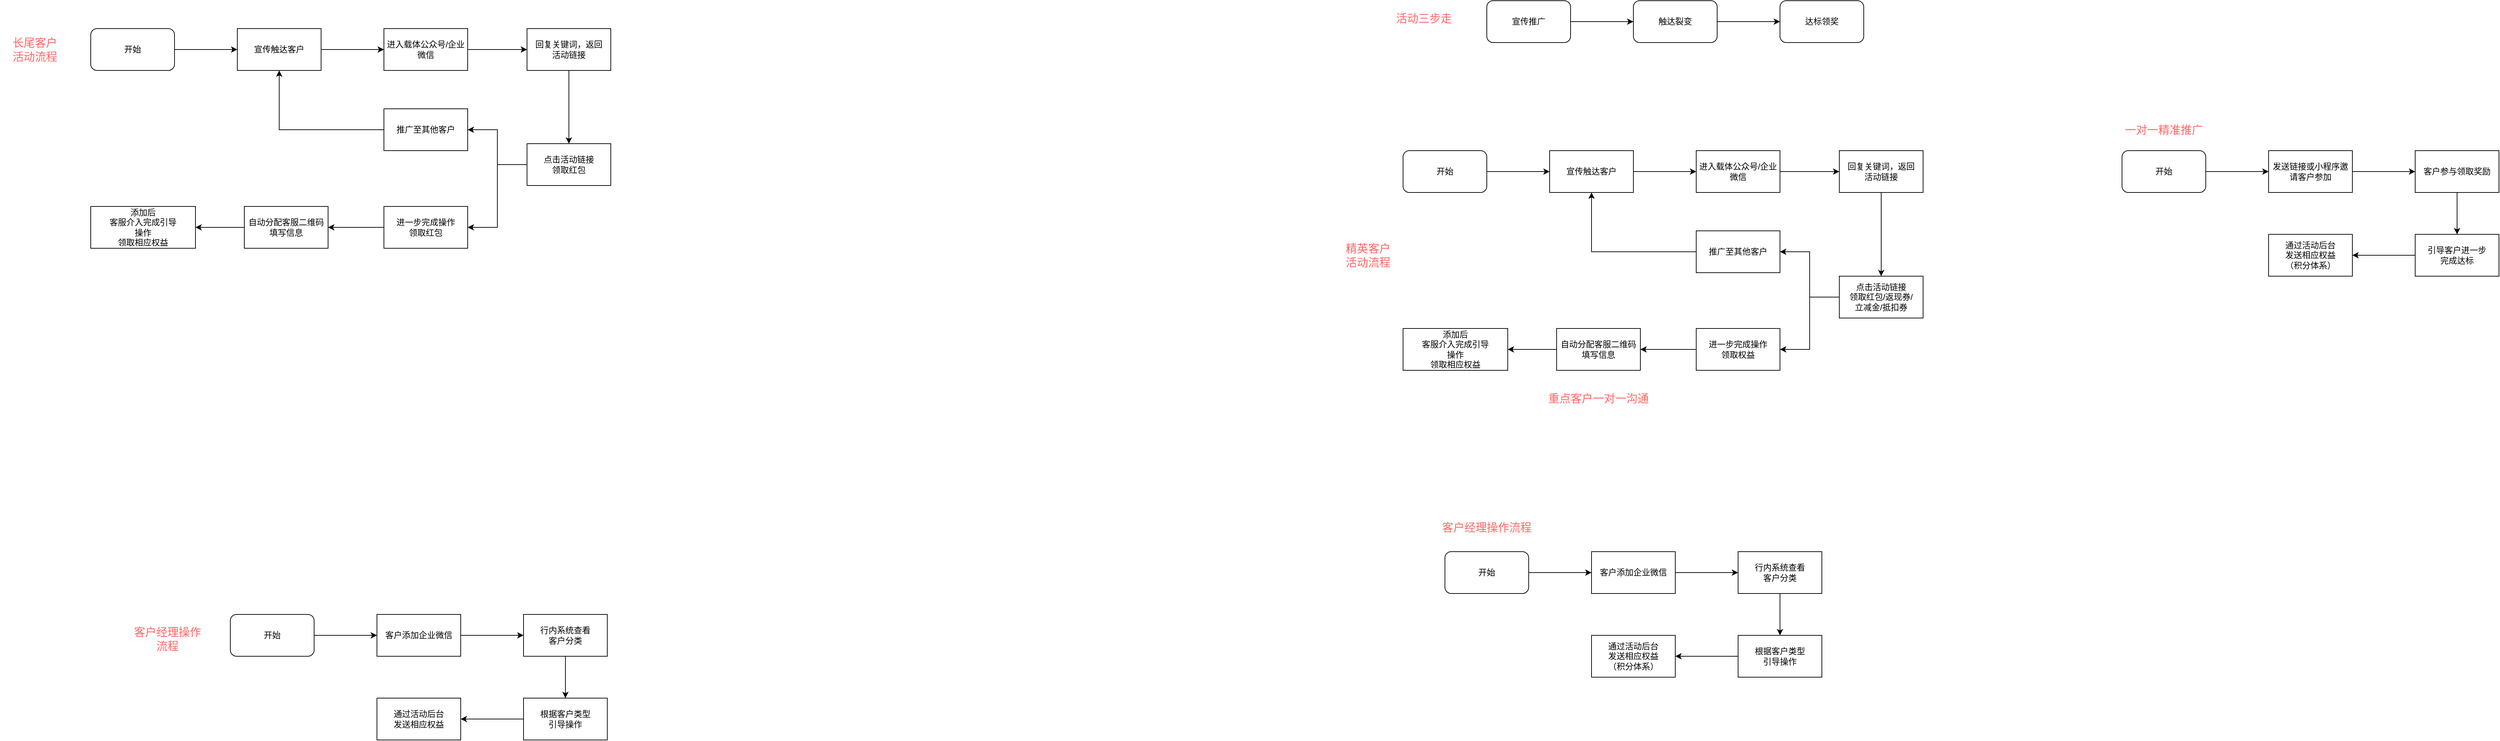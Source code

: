 <mxfile version="15.2.1" type="github">
  <diagram id="20JnTy4NAefpU1GbuEyr" name="第 1 页">
    <mxGraphModel dx="1008" dy="562" grid="1" gridSize="10" guides="1" tooltips="1" connect="1" arrows="1" fold="1" page="1" pageScale="1" pageWidth="10000" pageHeight="1169" math="0" shadow="0">
      <root>
        <mxCell id="0" />
        <mxCell id="1" parent="0" />
        <mxCell id="GbO0zibeAMqenVSyb-cL-11" style="edgeStyle=orthogonalEdgeStyle;rounded=0;orthogonalLoop=1;jettySize=auto;html=1;entryX=0;entryY=0.5;entryDx=0;entryDy=0;" parent="1" source="GbO0zibeAMqenVSyb-cL-1" target="GbO0zibeAMqenVSyb-cL-2" edge="1">
          <mxGeometry relative="1" as="geometry" />
        </mxCell>
        <mxCell id="GbO0zibeAMqenVSyb-cL-1" value="开始" style="rounded=1;whiteSpace=wrap;html=1;" parent="1" vertex="1">
          <mxGeometry x="190" y="90" width="120" height="60" as="geometry" />
        </mxCell>
        <mxCell id="GbO0zibeAMqenVSyb-cL-12" style="edgeStyle=orthogonalEdgeStyle;rounded=0;orthogonalLoop=1;jettySize=auto;html=1;" parent="1" source="GbO0zibeAMqenVSyb-cL-2" target="GbO0zibeAMqenVSyb-cL-3" edge="1">
          <mxGeometry relative="1" as="geometry" />
        </mxCell>
        <mxCell id="GbO0zibeAMqenVSyb-cL-2" value="宣传触达客户" style="rounded=0;whiteSpace=wrap;html=1;" parent="1" vertex="1">
          <mxGeometry x="400" y="90" width="120" height="60" as="geometry" />
        </mxCell>
        <mxCell id="GbO0zibeAMqenVSyb-cL-13" style="edgeStyle=orthogonalEdgeStyle;rounded=0;orthogonalLoop=1;jettySize=auto;html=1;entryX=0;entryY=0.5;entryDx=0;entryDy=0;" parent="1" source="GbO0zibeAMqenVSyb-cL-3" target="GbO0zibeAMqenVSyb-cL-5" edge="1">
          <mxGeometry relative="1" as="geometry" />
        </mxCell>
        <mxCell id="GbO0zibeAMqenVSyb-cL-3" value="进入载体公众号/企业微信" style="rounded=0;whiteSpace=wrap;html=1;" parent="1" vertex="1">
          <mxGeometry x="610" y="90" width="120" height="60" as="geometry" />
        </mxCell>
        <mxCell id="GbO0zibeAMqenVSyb-cL-14" style="edgeStyle=orthogonalEdgeStyle;rounded=0;orthogonalLoop=1;jettySize=auto;html=1;entryX=0.5;entryY=0;entryDx=0;entryDy=0;" parent="1" source="GbO0zibeAMqenVSyb-cL-5" target="GbO0zibeAMqenVSyb-cL-6" edge="1">
          <mxGeometry relative="1" as="geometry" />
        </mxCell>
        <mxCell id="GbO0zibeAMqenVSyb-cL-5" value="回复关键词，返回&lt;br&gt;活动链接" style="rounded=0;whiteSpace=wrap;html=1;" parent="1" vertex="1">
          <mxGeometry x="815" y="90" width="120" height="60" as="geometry" />
        </mxCell>
        <mxCell id="GbO0zibeAMqenVSyb-cL-15" style="edgeStyle=orthogonalEdgeStyle;rounded=0;orthogonalLoop=1;jettySize=auto;html=1;entryX=1;entryY=0.5;entryDx=0;entryDy=0;" parent="1" source="GbO0zibeAMqenVSyb-cL-6" target="GbO0zibeAMqenVSyb-cL-7" edge="1">
          <mxGeometry relative="1" as="geometry" />
        </mxCell>
        <mxCell id="GbO0zibeAMqenVSyb-cL-16" style="edgeStyle=orthogonalEdgeStyle;rounded=0;orthogonalLoop=1;jettySize=auto;html=1;entryX=1;entryY=0.5;entryDx=0;entryDy=0;" parent="1" source="GbO0zibeAMqenVSyb-cL-6" target="GbO0zibeAMqenVSyb-cL-8" edge="1">
          <mxGeometry relative="1" as="geometry" />
        </mxCell>
        <mxCell id="GbO0zibeAMqenVSyb-cL-6" value="点击活动链接&lt;br&gt;领取红包" style="rounded=0;whiteSpace=wrap;html=1;" parent="1" vertex="1">
          <mxGeometry x="815" y="255" width="120" height="60" as="geometry" />
        </mxCell>
        <mxCell id="GbO0zibeAMqenVSyb-cL-22" style="edgeStyle=orthogonalEdgeStyle;rounded=0;orthogonalLoop=1;jettySize=auto;html=1;" parent="1" source="GbO0zibeAMqenVSyb-cL-7" target="GbO0zibeAMqenVSyb-cL-2" edge="1">
          <mxGeometry relative="1" as="geometry" />
        </mxCell>
        <mxCell id="GbO0zibeAMqenVSyb-cL-7" value="推广至其他客户" style="rounded=0;whiteSpace=wrap;html=1;" parent="1" vertex="1">
          <mxGeometry x="610" y="205" width="120" height="60" as="geometry" />
        </mxCell>
        <mxCell id="GbO0zibeAMqenVSyb-cL-23" style="edgeStyle=orthogonalEdgeStyle;rounded=0;orthogonalLoop=1;jettySize=auto;html=1;entryX=1;entryY=0.5;entryDx=0;entryDy=0;" parent="1" source="GbO0zibeAMqenVSyb-cL-8" target="GbO0zibeAMqenVSyb-cL-9" edge="1">
          <mxGeometry relative="1" as="geometry" />
        </mxCell>
        <mxCell id="GbO0zibeAMqenVSyb-cL-8" value="进一步完成操作&lt;br&gt;领取红包" style="rounded=0;whiteSpace=wrap;html=1;" parent="1" vertex="1">
          <mxGeometry x="610" y="345" width="120" height="60" as="geometry" />
        </mxCell>
        <mxCell id="GbO0zibeAMqenVSyb-cL-24" style="edgeStyle=orthogonalEdgeStyle;rounded=0;orthogonalLoop=1;jettySize=auto;html=1;entryX=1;entryY=0.5;entryDx=0;entryDy=0;" parent="1" source="GbO0zibeAMqenVSyb-cL-9" target="GbO0zibeAMqenVSyb-cL-10" edge="1">
          <mxGeometry relative="1" as="geometry" />
        </mxCell>
        <mxCell id="GbO0zibeAMqenVSyb-cL-9" value="自动分配客服二维码&lt;br&gt;填写信息" style="rounded=0;whiteSpace=wrap;html=1;" parent="1" vertex="1">
          <mxGeometry x="410" y="345" width="120" height="60" as="geometry" />
        </mxCell>
        <mxCell id="GbO0zibeAMqenVSyb-cL-10" value="添加后&lt;br&gt;客服介入完成引导&lt;br&gt;操作&lt;br&gt;领取相应权益" style="rounded=0;whiteSpace=wrap;html=1;" parent="1" vertex="1">
          <mxGeometry x="190" y="345" width="150" height="60" as="geometry" />
        </mxCell>
        <mxCell id="GbO0zibeAMqenVSyb-cL-30" style="edgeStyle=orthogonalEdgeStyle;rounded=0;orthogonalLoop=1;jettySize=auto;html=1;" parent="1" source="GbO0zibeAMqenVSyb-cL-25" target="GbO0zibeAMqenVSyb-cL-26" edge="1">
          <mxGeometry relative="1" as="geometry" />
        </mxCell>
        <mxCell id="GbO0zibeAMqenVSyb-cL-25" value="开始" style="rounded=1;whiteSpace=wrap;html=1;" parent="1" vertex="1">
          <mxGeometry x="390" y="930" width="120" height="60" as="geometry" />
        </mxCell>
        <mxCell id="GbO0zibeAMqenVSyb-cL-31" style="edgeStyle=orthogonalEdgeStyle;rounded=0;orthogonalLoop=1;jettySize=auto;html=1;" parent="1" source="GbO0zibeAMqenVSyb-cL-26" target="GbO0zibeAMqenVSyb-cL-27" edge="1">
          <mxGeometry relative="1" as="geometry" />
        </mxCell>
        <mxCell id="GbO0zibeAMqenVSyb-cL-26" value="客户添加企业微信" style="rounded=0;whiteSpace=wrap;html=1;" parent="1" vertex="1">
          <mxGeometry x="600" y="930" width="120" height="60" as="geometry" />
        </mxCell>
        <mxCell id="GbO0zibeAMqenVSyb-cL-32" style="edgeStyle=orthogonalEdgeStyle;rounded=0;orthogonalLoop=1;jettySize=auto;html=1;entryX=0.5;entryY=0;entryDx=0;entryDy=0;" parent="1" source="GbO0zibeAMqenVSyb-cL-27" target="GbO0zibeAMqenVSyb-cL-28" edge="1">
          <mxGeometry relative="1" as="geometry" />
        </mxCell>
        <mxCell id="GbO0zibeAMqenVSyb-cL-27" value="行内系统查看&lt;br&gt;客户分类" style="rounded=0;whiteSpace=wrap;html=1;" parent="1" vertex="1">
          <mxGeometry x="810" y="930" width="120" height="60" as="geometry" />
        </mxCell>
        <mxCell id="GbO0zibeAMqenVSyb-cL-33" style="edgeStyle=orthogonalEdgeStyle;rounded=0;orthogonalLoop=1;jettySize=auto;html=1;" parent="1" source="GbO0zibeAMqenVSyb-cL-28" target="GbO0zibeAMqenVSyb-cL-29" edge="1">
          <mxGeometry relative="1" as="geometry" />
        </mxCell>
        <mxCell id="GbO0zibeAMqenVSyb-cL-28" value="根据客户类型&lt;br&gt;引导操作" style="rounded=0;whiteSpace=wrap;html=1;" parent="1" vertex="1">
          <mxGeometry x="810" y="1050" width="120" height="60" as="geometry" />
        </mxCell>
        <mxCell id="GbO0zibeAMqenVSyb-cL-29" value="通过活动后台&lt;br&gt;发送相应权益" style="rounded=0;whiteSpace=wrap;html=1;" parent="1" vertex="1">
          <mxGeometry x="600" y="1050" width="120" height="60" as="geometry" />
        </mxCell>
        <mxCell id="cZswtAvTgp-vCxXKOOmt-10" value="客户经理操作流程" style="text;html=1;strokeColor=none;fillColor=none;align=center;verticalAlign=middle;whiteSpace=wrap;rounded=0;fontSize=16;fontColor=#FF6666;" vertex="1" parent="1">
          <mxGeometry x="250" y="940" width="100" height="50" as="geometry" />
        </mxCell>
        <mxCell id="cZswtAvTgp-vCxXKOOmt-11" value="长尾客户&lt;br&gt;活动流程" style="text;html=1;strokeColor=none;fillColor=none;align=center;verticalAlign=middle;whiteSpace=wrap;rounded=0;fontSize=16;fontColor=#FF6666;" vertex="1" parent="1">
          <mxGeometry x="60" y="95" width="100" height="50" as="geometry" />
        </mxCell>
        <mxCell id="cZswtAvTgp-vCxXKOOmt-15" style="edgeStyle=orthogonalEdgeStyle;rounded=0;orthogonalLoop=1;jettySize=auto;html=1;fontSize=16;fontColor=#FF6666;" edge="1" parent="1" source="cZswtAvTgp-vCxXKOOmt-12" target="cZswtAvTgp-vCxXKOOmt-13">
          <mxGeometry relative="1" as="geometry" />
        </mxCell>
        <mxCell id="cZswtAvTgp-vCxXKOOmt-12" value="宣传推广" style="rounded=1;whiteSpace=wrap;html=1;" vertex="1" parent="1">
          <mxGeometry x="2190" y="50" width="120" height="60" as="geometry" />
        </mxCell>
        <mxCell id="cZswtAvTgp-vCxXKOOmt-16" style="edgeStyle=orthogonalEdgeStyle;rounded=0;orthogonalLoop=1;jettySize=auto;html=1;entryX=0;entryY=0.5;entryDx=0;entryDy=0;fontSize=16;fontColor=#FF6666;" edge="1" parent="1" source="cZswtAvTgp-vCxXKOOmt-13" target="cZswtAvTgp-vCxXKOOmt-14">
          <mxGeometry relative="1" as="geometry" />
        </mxCell>
        <mxCell id="cZswtAvTgp-vCxXKOOmt-13" value="触达裂变" style="rounded=1;whiteSpace=wrap;html=1;" vertex="1" parent="1">
          <mxGeometry x="2400" y="50" width="120" height="60" as="geometry" />
        </mxCell>
        <mxCell id="cZswtAvTgp-vCxXKOOmt-14" value="达标领奖" style="rounded=1;whiteSpace=wrap;html=1;" vertex="1" parent="1">
          <mxGeometry x="2610" y="50" width="120" height="60" as="geometry" />
        </mxCell>
        <mxCell id="cZswtAvTgp-vCxXKOOmt-17" value="活动三步走" style="text;html=1;strokeColor=none;fillColor=none;align=center;verticalAlign=middle;whiteSpace=wrap;rounded=0;fontSize=16;fontColor=#FF6666;" vertex="1" parent="1">
          <mxGeometry x="2050" y="50" width="100" height="50" as="geometry" />
        </mxCell>
        <mxCell id="cZswtAvTgp-vCxXKOOmt-21" style="edgeStyle=orthogonalEdgeStyle;rounded=0;orthogonalLoop=1;jettySize=auto;html=1;entryX=0;entryY=0.5;entryDx=0;entryDy=0;" edge="1" parent="1" source="cZswtAvTgp-vCxXKOOmt-22" target="cZswtAvTgp-vCxXKOOmt-24">
          <mxGeometry relative="1" as="geometry" />
        </mxCell>
        <mxCell id="cZswtAvTgp-vCxXKOOmt-22" value="开始" style="rounded=1;whiteSpace=wrap;html=1;" vertex="1" parent="1">
          <mxGeometry x="2070" y="265" width="120" height="60" as="geometry" />
        </mxCell>
        <mxCell id="cZswtAvTgp-vCxXKOOmt-23" style="edgeStyle=orthogonalEdgeStyle;rounded=0;orthogonalLoop=1;jettySize=auto;html=1;" edge="1" parent="1" source="cZswtAvTgp-vCxXKOOmt-24" target="cZswtAvTgp-vCxXKOOmt-26">
          <mxGeometry relative="1" as="geometry" />
        </mxCell>
        <mxCell id="cZswtAvTgp-vCxXKOOmt-24" value="宣传触达客户" style="rounded=0;whiteSpace=wrap;html=1;" vertex="1" parent="1">
          <mxGeometry x="2280" y="265" width="120" height="60" as="geometry" />
        </mxCell>
        <mxCell id="cZswtAvTgp-vCxXKOOmt-25" style="edgeStyle=orthogonalEdgeStyle;rounded=0;orthogonalLoop=1;jettySize=auto;html=1;entryX=0;entryY=0.5;entryDx=0;entryDy=0;" edge="1" parent="1" source="cZswtAvTgp-vCxXKOOmt-26" target="cZswtAvTgp-vCxXKOOmt-28">
          <mxGeometry relative="1" as="geometry" />
        </mxCell>
        <mxCell id="cZswtAvTgp-vCxXKOOmt-26" value="进入载体公众号/企业微信" style="rounded=0;whiteSpace=wrap;html=1;" vertex="1" parent="1">
          <mxGeometry x="2490" y="265" width="120" height="60" as="geometry" />
        </mxCell>
        <mxCell id="cZswtAvTgp-vCxXKOOmt-27" style="edgeStyle=orthogonalEdgeStyle;rounded=0;orthogonalLoop=1;jettySize=auto;html=1;entryX=0.5;entryY=0;entryDx=0;entryDy=0;" edge="1" parent="1" source="cZswtAvTgp-vCxXKOOmt-28" target="cZswtAvTgp-vCxXKOOmt-31">
          <mxGeometry relative="1" as="geometry" />
        </mxCell>
        <mxCell id="cZswtAvTgp-vCxXKOOmt-28" value="回复关键词，返回&lt;br&gt;活动链接" style="rounded=0;whiteSpace=wrap;html=1;" vertex="1" parent="1">
          <mxGeometry x="2695" y="265" width="120" height="60" as="geometry" />
        </mxCell>
        <mxCell id="cZswtAvTgp-vCxXKOOmt-29" style="edgeStyle=orthogonalEdgeStyle;rounded=0;orthogonalLoop=1;jettySize=auto;html=1;entryX=1;entryY=0.5;entryDx=0;entryDy=0;" edge="1" parent="1" source="cZswtAvTgp-vCxXKOOmt-31" target="cZswtAvTgp-vCxXKOOmt-33">
          <mxGeometry relative="1" as="geometry" />
        </mxCell>
        <mxCell id="cZswtAvTgp-vCxXKOOmt-30" style="edgeStyle=orthogonalEdgeStyle;rounded=0;orthogonalLoop=1;jettySize=auto;html=1;entryX=1;entryY=0.5;entryDx=0;entryDy=0;" edge="1" parent="1" source="cZswtAvTgp-vCxXKOOmt-31" target="cZswtAvTgp-vCxXKOOmt-35">
          <mxGeometry relative="1" as="geometry" />
        </mxCell>
        <mxCell id="cZswtAvTgp-vCxXKOOmt-31" value="点击活动链接&lt;br&gt;领取红包/返现券/&lt;br&gt;立减金/抵扣券" style="rounded=0;whiteSpace=wrap;html=1;" vertex="1" parent="1">
          <mxGeometry x="2695" y="445" width="120" height="60" as="geometry" />
        </mxCell>
        <mxCell id="cZswtAvTgp-vCxXKOOmt-32" style="edgeStyle=orthogonalEdgeStyle;rounded=0;orthogonalLoop=1;jettySize=auto;html=1;" edge="1" parent="1" source="cZswtAvTgp-vCxXKOOmt-33" target="cZswtAvTgp-vCxXKOOmt-24">
          <mxGeometry relative="1" as="geometry" />
        </mxCell>
        <mxCell id="cZswtAvTgp-vCxXKOOmt-33" value="推广至其他客户" style="rounded=0;whiteSpace=wrap;html=1;" vertex="1" parent="1">
          <mxGeometry x="2490" y="380" width="120" height="60" as="geometry" />
        </mxCell>
        <mxCell id="cZswtAvTgp-vCxXKOOmt-34" style="edgeStyle=orthogonalEdgeStyle;rounded=0;orthogonalLoop=1;jettySize=auto;html=1;entryX=1;entryY=0.5;entryDx=0;entryDy=0;" edge="1" parent="1" source="cZswtAvTgp-vCxXKOOmt-35" target="cZswtAvTgp-vCxXKOOmt-37">
          <mxGeometry relative="1" as="geometry" />
        </mxCell>
        <mxCell id="cZswtAvTgp-vCxXKOOmt-35" value="进一步完成操作&lt;br&gt;领取权益" style="rounded=0;whiteSpace=wrap;html=1;" vertex="1" parent="1">
          <mxGeometry x="2490" y="520" width="120" height="60" as="geometry" />
        </mxCell>
        <mxCell id="cZswtAvTgp-vCxXKOOmt-36" style="edgeStyle=orthogonalEdgeStyle;rounded=0;orthogonalLoop=1;jettySize=auto;html=1;entryX=1;entryY=0.5;entryDx=0;entryDy=0;" edge="1" parent="1" source="cZswtAvTgp-vCxXKOOmt-37" target="cZswtAvTgp-vCxXKOOmt-38">
          <mxGeometry relative="1" as="geometry" />
        </mxCell>
        <mxCell id="cZswtAvTgp-vCxXKOOmt-37" value="自动分配客服二维码&lt;br&gt;填写信息" style="rounded=0;whiteSpace=wrap;html=1;" vertex="1" parent="1">
          <mxGeometry x="2290" y="520" width="120" height="60" as="geometry" />
        </mxCell>
        <mxCell id="cZswtAvTgp-vCxXKOOmt-38" value="添加后&lt;br&gt;客服介入完成引导&lt;br&gt;操作&lt;br&gt;领取相应权益" style="rounded=0;whiteSpace=wrap;html=1;" vertex="1" parent="1">
          <mxGeometry x="2070" y="520" width="150" height="60" as="geometry" />
        </mxCell>
        <mxCell id="cZswtAvTgp-vCxXKOOmt-39" value="精英客户&lt;br&gt;活动流程" style="text;html=1;strokeColor=none;fillColor=none;align=center;verticalAlign=middle;whiteSpace=wrap;rounded=0;fontSize=16;fontColor=#FF6666;" vertex="1" parent="1">
          <mxGeometry x="1970" y="390" width="100" height="50" as="geometry" />
        </mxCell>
        <mxCell id="cZswtAvTgp-vCxXKOOmt-40" style="edgeStyle=orthogonalEdgeStyle;rounded=0;orthogonalLoop=1;jettySize=auto;html=1;" edge="1" parent="1" source="cZswtAvTgp-vCxXKOOmt-41" target="cZswtAvTgp-vCxXKOOmt-43">
          <mxGeometry relative="1" as="geometry" />
        </mxCell>
        <mxCell id="cZswtAvTgp-vCxXKOOmt-41" value="开始" style="rounded=1;whiteSpace=wrap;html=1;" vertex="1" parent="1">
          <mxGeometry x="2130" y="840" width="120" height="60" as="geometry" />
        </mxCell>
        <mxCell id="cZswtAvTgp-vCxXKOOmt-42" style="edgeStyle=orthogonalEdgeStyle;rounded=0;orthogonalLoop=1;jettySize=auto;html=1;" edge="1" parent="1" source="cZswtAvTgp-vCxXKOOmt-43" target="cZswtAvTgp-vCxXKOOmt-45">
          <mxGeometry relative="1" as="geometry" />
        </mxCell>
        <mxCell id="cZswtAvTgp-vCxXKOOmt-43" value="客户添加企业微信" style="rounded=0;whiteSpace=wrap;html=1;" vertex="1" parent="1">
          <mxGeometry x="2340" y="840" width="120" height="60" as="geometry" />
        </mxCell>
        <mxCell id="cZswtAvTgp-vCxXKOOmt-44" style="edgeStyle=orthogonalEdgeStyle;rounded=0;orthogonalLoop=1;jettySize=auto;html=1;entryX=0.5;entryY=0;entryDx=0;entryDy=0;" edge="1" parent="1" source="cZswtAvTgp-vCxXKOOmt-45" target="cZswtAvTgp-vCxXKOOmt-47">
          <mxGeometry relative="1" as="geometry" />
        </mxCell>
        <mxCell id="cZswtAvTgp-vCxXKOOmt-45" value="行内系统查看&lt;br&gt;客户分类" style="rounded=0;whiteSpace=wrap;html=1;" vertex="1" parent="1">
          <mxGeometry x="2550" y="840" width="120" height="60" as="geometry" />
        </mxCell>
        <mxCell id="cZswtAvTgp-vCxXKOOmt-46" style="edgeStyle=orthogonalEdgeStyle;rounded=0;orthogonalLoop=1;jettySize=auto;html=1;" edge="1" parent="1" source="cZswtAvTgp-vCxXKOOmt-47" target="cZswtAvTgp-vCxXKOOmt-48">
          <mxGeometry relative="1" as="geometry" />
        </mxCell>
        <mxCell id="cZswtAvTgp-vCxXKOOmt-47" value="根据客户类型&lt;br&gt;引导操作" style="rounded=0;whiteSpace=wrap;html=1;" vertex="1" parent="1">
          <mxGeometry x="2550" y="960" width="120" height="60" as="geometry" />
        </mxCell>
        <mxCell id="cZswtAvTgp-vCxXKOOmt-48" value="通过活动后台&lt;br&gt;发送相应权益&lt;br&gt;（积分体系）" style="rounded=0;whiteSpace=wrap;html=1;" vertex="1" parent="1">
          <mxGeometry x="2340" y="960" width="120" height="60" as="geometry" />
        </mxCell>
        <mxCell id="cZswtAvTgp-vCxXKOOmt-49" value="客户经理操作流程" style="text;html=1;strokeColor=none;fillColor=none;align=center;verticalAlign=middle;whiteSpace=wrap;rounded=0;fontSize=16;fontColor=#FF6666;" vertex="1" parent="1">
          <mxGeometry x="2125" y="780" width="130" height="50" as="geometry" />
        </mxCell>
        <mxCell id="cZswtAvTgp-vCxXKOOmt-50" value="重点客户一对一沟通" style="text;html=1;strokeColor=none;fillColor=none;align=center;verticalAlign=middle;whiteSpace=wrap;rounded=0;fontSize=16;fontColor=#FF6666;" vertex="1" parent="1">
          <mxGeometry x="2265" y="595" width="170" height="50" as="geometry" />
        </mxCell>
        <mxCell id="cZswtAvTgp-vCxXKOOmt-60" style="edgeStyle=orthogonalEdgeStyle;rounded=0;orthogonalLoop=1;jettySize=auto;html=1;" edge="1" parent="1" source="cZswtAvTgp-vCxXKOOmt-61" target="cZswtAvTgp-vCxXKOOmt-63">
          <mxGeometry relative="1" as="geometry" />
        </mxCell>
        <mxCell id="cZswtAvTgp-vCxXKOOmt-61" value="开始" style="rounded=1;whiteSpace=wrap;html=1;" vertex="1" parent="1">
          <mxGeometry x="3100" y="265" width="120" height="60" as="geometry" />
        </mxCell>
        <mxCell id="cZswtAvTgp-vCxXKOOmt-62" style="edgeStyle=orthogonalEdgeStyle;rounded=0;orthogonalLoop=1;jettySize=auto;html=1;" edge="1" parent="1" source="cZswtAvTgp-vCxXKOOmt-63" target="cZswtAvTgp-vCxXKOOmt-65">
          <mxGeometry relative="1" as="geometry" />
        </mxCell>
        <mxCell id="cZswtAvTgp-vCxXKOOmt-63" value="发送链接或小程序邀请客户参加" style="rounded=0;whiteSpace=wrap;html=1;" vertex="1" parent="1">
          <mxGeometry x="3310" y="265" width="120" height="60" as="geometry" />
        </mxCell>
        <mxCell id="cZswtAvTgp-vCxXKOOmt-64" style="edgeStyle=orthogonalEdgeStyle;rounded=0;orthogonalLoop=1;jettySize=auto;html=1;entryX=0.5;entryY=0;entryDx=0;entryDy=0;" edge="1" parent="1" source="cZswtAvTgp-vCxXKOOmt-65" target="cZswtAvTgp-vCxXKOOmt-67">
          <mxGeometry relative="1" as="geometry" />
        </mxCell>
        <mxCell id="cZswtAvTgp-vCxXKOOmt-65" value="客户参与领取奖励" style="rounded=0;whiteSpace=wrap;html=1;" vertex="1" parent="1">
          <mxGeometry x="3520" y="265" width="120" height="60" as="geometry" />
        </mxCell>
        <mxCell id="cZswtAvTgp-vCxXKOOmt-66" style="edgeStyle=orthogonalEdgeStyle;rounded=0;orthogonalLoop=1;jettySize=auto;html=1;" edge="1" parent="1" source="cZswtAvTgp-vCxXKOOmt-67" target="cZswtAvTgp-vCxXKOOmt-68">
          <mxGeometry relative="1" as="geometry" />
        </mxCell>
        <mxCell id="cZswtAvTgp-vCxXKOOmt-67" value="引导客户进一步&lt;br&gt;完成达标" style="rounded=0;whiteSpace=wrap;html=1;" vertex="1" parent="1">
          <mxGeometry x="3520" y="385" width="120" height="60" as="geometry" />
        </mxCell>
        <mxCell id="cZswtAvTgp-vCxXKOOmt-68" value="通过活动后台&lt;br&gt;发送相应权益&lt;br&gt;（积分体系）" style="rounded=0;whiteSpace=wrap;html=1;" vertex="1" parent="1">
          <mxGeometry x="3310" y="385" width="120" height="60" as="geometry" />
        </mxCell>
        <mxCell id="cZswtAvTgp-vCxXKOOmt-69" value="一对一精准推广" style="text;html=1;strokeColor=none;fillColor=none;align=center;verticalAlign=middle;whiteSpace=wrap;rounded=0;fontSize=16;fontColor=#FF6666;" vertex="1" parent="1">
          <mxGeometry x="3075" y="210" width="170" height="50" as="geometry" />
        </mxCell>
      </root>
    </mxGraphModel>
  </diagram>
</mxfile>
